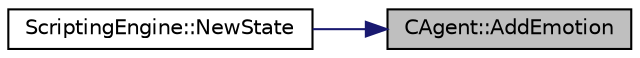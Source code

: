 digraph "CAgent::AddEmotion"
{
 // LATEX_PDF_SIZE
  edge [fontname="Helvetica",fontsize="10",labelfontname="Helvetica",labelfontsize="10"];
  node [fontname="Helvetica",fontsize="10",shape=record];
  rankdir="RL";
  Node5 [label="CAgent::AddEmotion",height=0.2,width=0.4,color="black", fillcolor="grey75", style="filled", fontcolor="black",tooltip="Add a new emotion to the AI agent."];
  Node5 -> Node6 [dir="back",color="midnightblue",fontsize="10",style="solid",fontname="Helvetica"];
  Node6 [label="ScriptingEngine::NewState",height=0.2,width=0.4,color="black", fillcolor="white", style="filled",URL="$class_scripting_engine.html#a125a0c206da8e74b8f6664c4e523606a",tooltip="Sets up the engine with initial processes and variables and exposes engine functionality to lua."];
}
